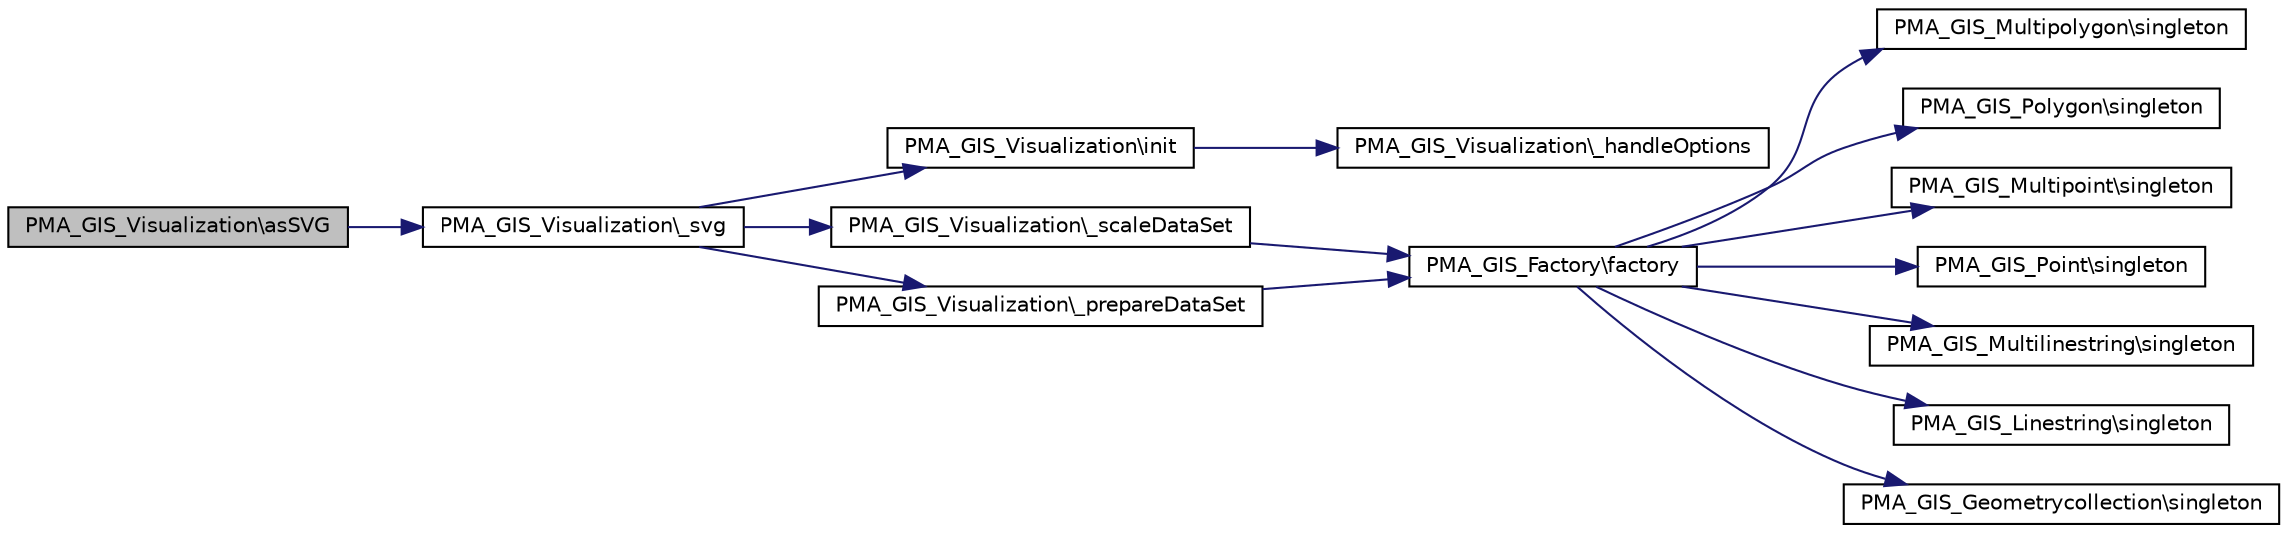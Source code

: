 digraph G
{
  edge [fontname="Helvetica",fontsize="10",labelfontname="Helvetica",labelfontsize="10"];
  node [fontname="Helvetica",fontsize="10",shape=record];
  rankdir="LR";
  Node1 [label="PMA_GIS_Visualization\\asSVG",height=0.2,width=0.4,color="black", fillcolor="grey75", style="filled" fontcolor="black"];
  Node1 -> Node2 [color="midnightblue",fontsize="10",style="solid",fontname="Helvetica"];
  Node2 [label="PMA_GIS_Visualization\\_svg",height=0.2,width=0.4,color="black", fillcolor="white", style="filled",URL="$classPMA__GIS__Visualization.html#a1ea76a04ba9288078e6a5be6720810f5",tooltip="Generate the visualization in SVG format."];
  Node2 -> Node3 [color="midnightblue",fontsize="10",style="solid",fontname="Helvetica"];
  Node3 [label="PMA_GIS_Visualization\\init",height=0.2,width=0.4,color="black", fillcolor="white", style="filled",URL="$classPMA__GIS__Visualization.html#a6f000b5c419451b0641c9e7e4b1e642b",tooltip="All the variable initialization, options handling has to be done here."];
  Node3 -> Node4 [color="midnightblue",fontsize="10",style="solid",fontname="Helvetica"];
  Node4 [label="PMA_GIS_Visualization\\_handleOptions",height=0.2,width=0.4,color="black", fillcolor="white", style="filled",URL="$classPMA__GIS__Visualization.html#aa4b826ea7bcf723dc2d0ffd0f9cc06d9",tooltip="A function which handles passed parameters."];
  Node2 -> Node5 [color="midnightblue",fontsize="10",style="solid",fontname="Helvetica"];
  Node5 [label="PMA_GIS_Visualization\\_scaleDataSet",height=0.2,width=0.4,color="black", fillcolor="white", style="filled",URL="$classPMA__GIS__Visualization.html#af2cc7c224cc3bf247b52046b2a229a05",tooltip="Calculates the scale, horizontal and vertical offset that should be used."];
  Node5 -> Node6 [color="midnightblue",fontsize="10",style="solid",fontname="Helvetica"];
  Node6 [label="PMA_GIS_Factory\\factory",height=0.2,width=0.4,color="black", fillcolor="white", style="filled",URL="$classPMA__GIS__Factory.html#ab2a27d7954ca8e44c85eaad1da3d2ed6",tooltip="Returns the singleton instance of geometric class of the given type."];
  Node6 -> Node7 [color="midnightblue",fontsize="10",style="solid",fontname="Helvetica"];
  Node7 [label="PMA_GIS_Multipolygon\\singleton",height=0.2,width=0.4,color="black", fillcolor="white", style="filled",URL="$classPMA__GIS__Multipolygon.html#abfbb9a788e11a6c0bec37dfba29bfa43",tooltip="Returns the singleton."];
  Node6 -> Node8 [color="midnightblue",fontsize="10",style="solid",fontname="Helvetica"];
  Node8 [label="PMA_GIS_Polygon\\singleton",height=0.2,width=0.4,color="black", fillcolor="white", style="filled",URL="$classPMA__GIS__Polygon.html#a072ea5428bf2793142a6bfead98be2b9",tooltip="Returns the singleton."];
  Node6 -> Node9 [color="midnightblue",fontsize="10",style="solid",fontname="Helvetica"];
  Node9 [label="PMA_GIS_Multipoint\\singleton",height=0.2,width=0.4,color="black", fillcolor="white", style="filled",URL="$classPMA__GIS__Multipoint.html#a55a9abe6cf318d3456830a02a38d0054",tooltip="Returns the singleton."];
  Node6 -> Node10 [color="midnightblue",fontsize="10",style="solid",fontname="Helvetica"];
  Node10 [label="PMA_GIS_Point\\singleton",height=0.2,width=0.4,color="black", fillcolor="white", style="filled",URL="$classPMA__GIS__Point.html#ac3c1cc2f754a1df793726caf3fedb23c",tooltip="Returns the singleton."];
  Node6 -> Node11 [color="midnightblue",fontsize="10",style="solid",fontname="Helvetica"];
  Node11 [label="PMA_GIS_Multilinestring\\singleton",height=0.2,width=0.4,color="black", fillcolor="white", style="filled",URL="$classPMA__GIS__Multilinestring.html#aa0f1d2663f1ce229e565f3c8e968488d",tooltip="Returns the singleton."];
  Node6 -> Node12 [color="midnightblue",fontsize="10",style="solid",fontname="Helvetica"];
  Node12 [label="PMA_GIS_Linestring\\singleton",height=0.2,width=0.4,color="black", fillcolor="white", style="filled",URL="$classPMA__GIS__Linestring.html#a883d963904182b4344b2a5cd7c24ccdc",tooltip="Returns the singleton."];
  Node6 -> Node13 [color="midnightblue",fontsize="10",style="solid",fontname="Helvetica"];
  Node13 [label="PMA_GIS_Geometrycollection\\singleton",height=0.2,width=0.4,color="black", fillcolor="white", style="filled",URL="$classPMA__GIS__Geometrycollection.html#a9ada12a0f540af5be3be02bb44b51fcb",tooltip="Returns the singleton."];
  Node2 -> Node14 [color="midnightblue",fontsize="10",style="solid",fontname="Helvetica"];
  Node14 [label="PMA_GIS_Visualization\\_prepareDataSet",height=0.2,width=0.4,color="black", fillcolor="white", style="filled",URL="$classPMA__GIS__Visualization.html#a3c74de027d681ff982de09ace01d31eb",tooltip="Prepares and return the dataset as needed by the visualization."];
  Node14 -> Node6 [color="midnightblue",fontsize="10",style="solid",fontname="Helvetica"];
}
